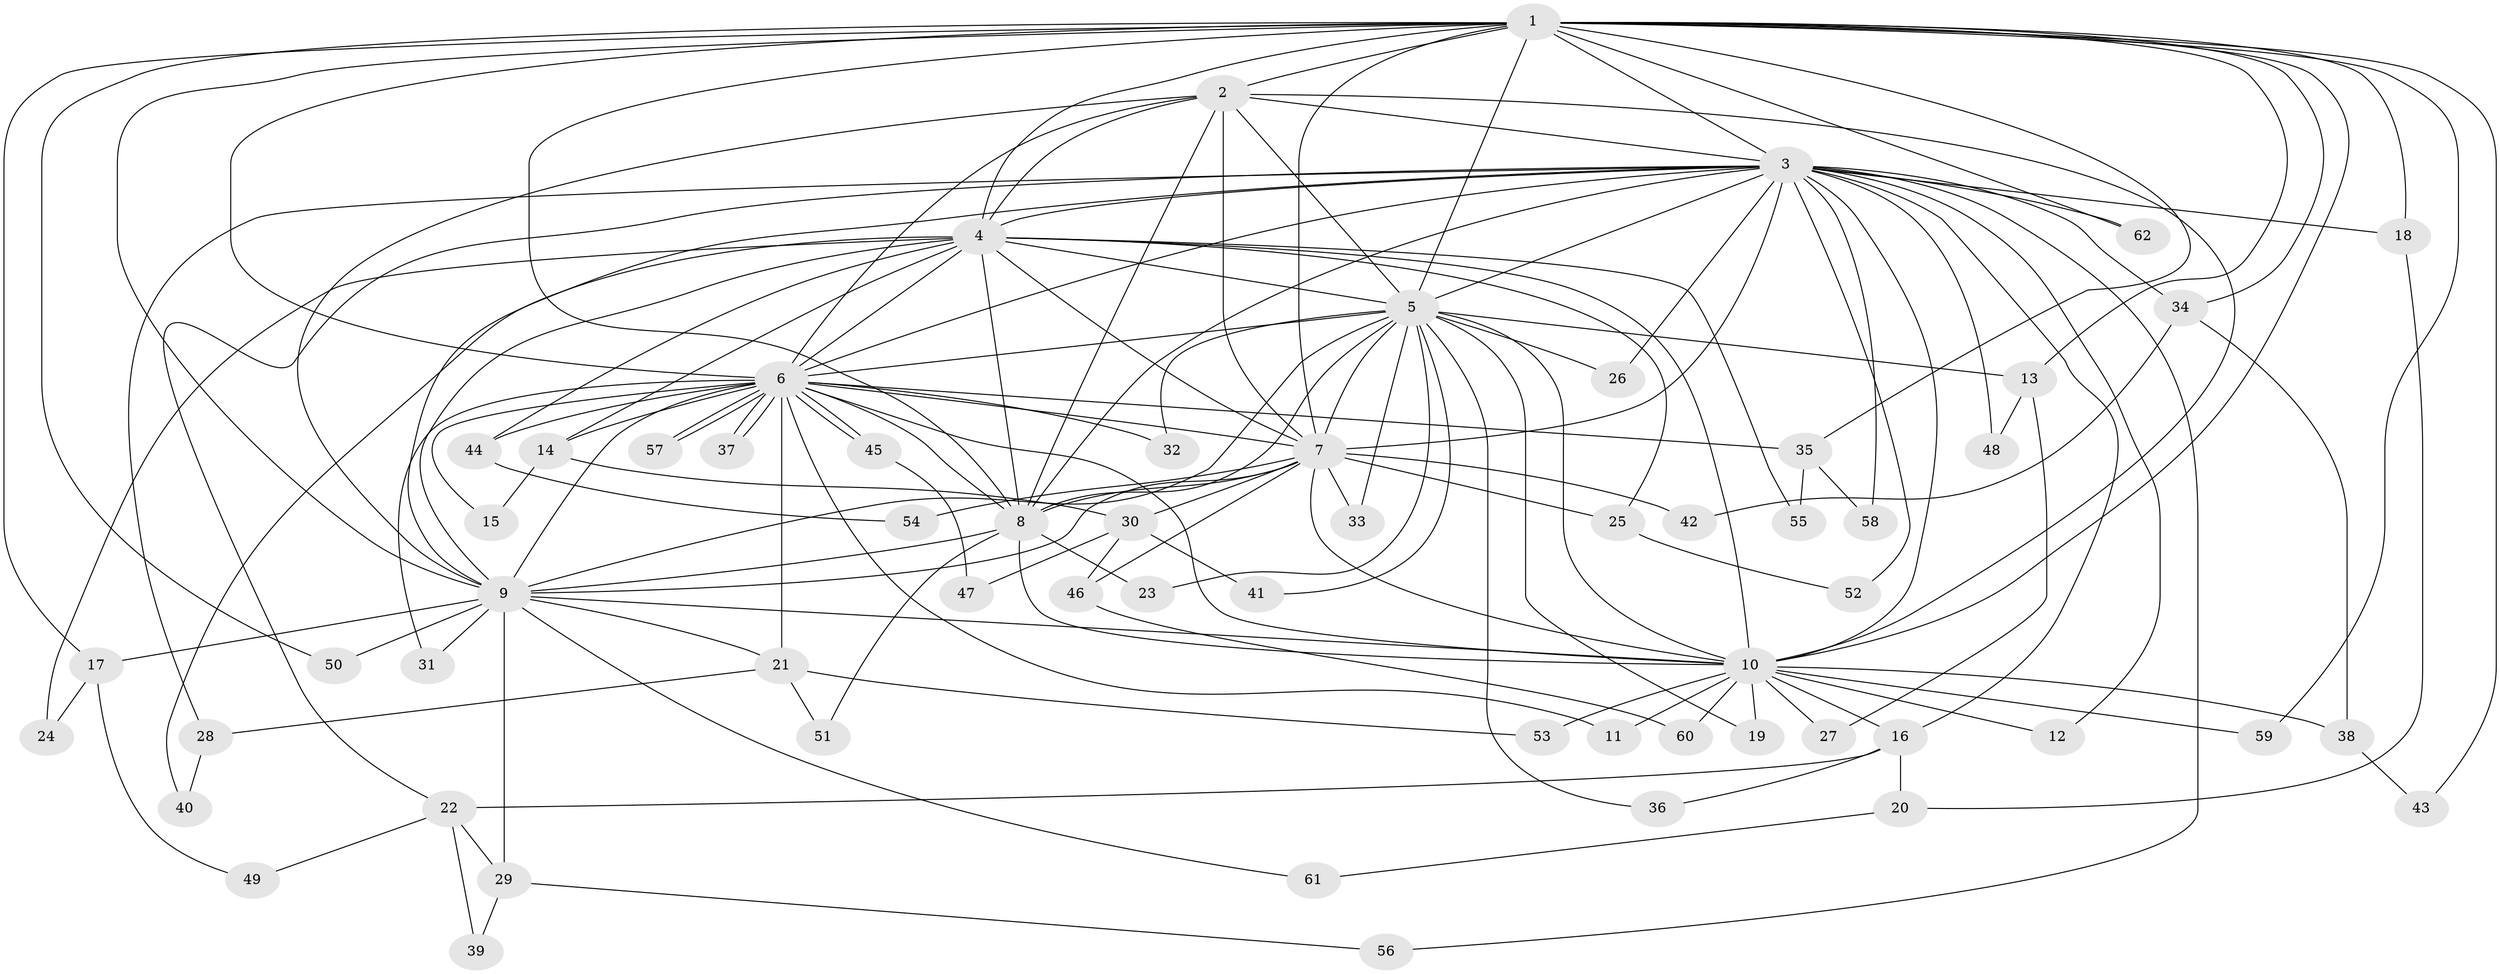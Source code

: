 // Generated by graph-tools (version 1.1) at 2025/01/03/09/25 03:01:13]
// undirected, 62 vertices, 149 edges
graph export_dot {
graph [start="1"]
  node [color=gray90,style=filled];
  1;
  2;
  3;
  4;
  5;
  6;
  7;
  8;
  9;
  10;
  11;
  12;
  13;
  14;
  15;
  16;
  17;
  18;
  19;
  20;
  21;
  22;
  23;
  24;
  25;
  26;
  27;
  28;
  29;
  30;
  31;
  32;
  33;
  34;
  35;
  36;
  37;
  38;
  39;
  40;
  41;
  42;
  43;
  44;
  45;
  46;
  47;
  48;
  49;
  50;
  51;
  52;
  53;
  54;
  55;
  56;
  57;
  58;
  59;
  60;
  61;
  62;
  1 -- 2;
  1 -- 3;
  1 -- 4;
  1 -- 5;
  1 -- 6;
  1 -- 7;
  1 -- 8;
  1 -- 9;
  1 -- 10;
  1 -- 13;
  1 -- 17;
  1 -- 18;
  1 -- 34;
  1 -- 35;
  1 -- 43;
  1 -- 50;
  1 -- 59;
  1 -- 62;
  2 -- 3;
  2 -- 4;
  2 -- 5;
  2 -- 6;
  2 -- 7;
  2 -- 8;
  2 -- 9;
  2 -- 10;
  3 -- 4;
  3 -- 5;
  3 -- 6;
  3 -- 7;
  3 -- 8;
  3 -- 9;
  3 -- 10;
  3 -- 12;
  3 -- 16;
  3 -- 18;
  3 -- 22;
  3 -- 26;
  3 -- 28;
  3 -- 34;
  3 -- 48;
  3 -- 52;
  3 -- 56;
  3 -- 58;
  3 -- 62;
  4 -- 5;
  4 -- 6;
  4 -- 7;
  4 -- 8;
  4 -- 9;
  4 -- 10;
  4 -- 14;
  4 -- 24;
  4 -- 25;
  4 -- 40;
  4 -- 44;
  4 -- 55;
  5 -- 6;
  5 -- 7;
  5 -- 8;
  5 -- 9;
  5 -- 10;
  5 -- 13;
  5 -- 19;
  5 -- 23;
  5 -- 26;
  5 -- 32;
  5 -- 33;
  5 -- 36;
  5 -- 41;
  6 -- 7;
  6 -- 8;
  6 -- 9;
  6 -- 10;
  6 -- 11;
  6 -- 14;
  6 -- 15;
  6 -- 21;
  6 -- 31;
  6 -- 32;
  6 -- 35;
  6 -- 37;
  6 -- 37;
  6 -- 44;
  6 -- 45;
  6 -- 45;
  6 -- 57;
  6 -- 57;
  7 -- 8;
  7 -- 9;
  7 -- 10;
  7 -- 25;
  7 -- 30;
  7 -- 33;
  7 -- 42;
  7 -- 46;
  7 -- 54;
  8 -- 9;
  8 -- 10;
  8 -- 23;
  8 -- 51;
  9 -- 10;
  9 -- 17;
  9 -- 21;
  9 -- 29;
  9 -- 31;
  9 -- 50;
  9 -- 61;
  10 -- 11;
  10 -- 12;
  10 -- 16;
  10 -- 19;
  10 -- 27;
  10 -- 38;
  10 -- 53;
  10 -- 59;
  10 -- 60;
  13 -- 27;
  13 -- 48;
  14 -- 15;
  14 -- 30;
  16 -- 20;
  16 -- 22;
  16 -- 36;
  17 -- 24;
  17 -- 49;
  18 -- 20;
  20 -- 61;
  21 -- 28;
  21 -- 51;
  21 -- 53;
  22 -- 29;
  22 -- 39;
  22 -- 49;
  25 -- 52;
  28 -- 40;
  29 -- 39;
  29 -- 56;
  30 -- 41;
  30 -- 46;
  30 -- 47;
  34 -- 38;
  34 -- 42;
  35 -- 55;
  35 -- 58;
  38 -- 43;
  44 -- 54;
  45 -- 47;
  46 -- 60;
}
